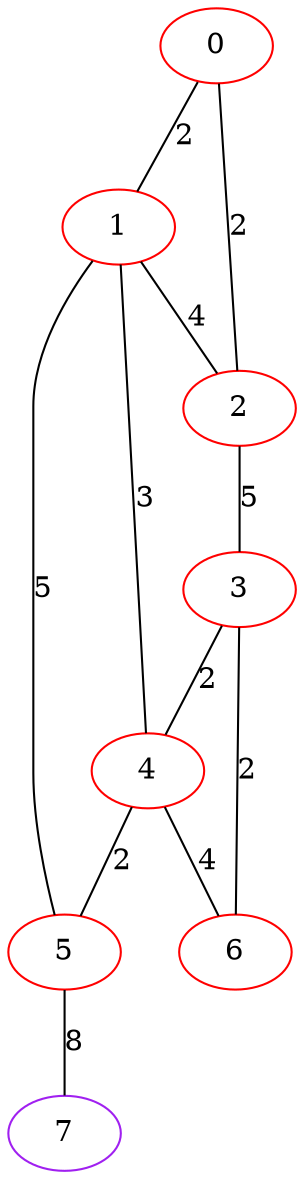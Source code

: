 graph "" {
0 [color=red, weight=1];
1 [color=red, weight=1];
2 [color=red, weight=1];
3 [color=red, weight=1];
4 [color=red, weight=1];
5 [color=red, weight=1];
6 [color=red, weight=1];
7 [color=purple, weight=4];
0 -- 1  [key=0, label=2];
0 -- 2  [key=0, label=2];
1 -- 2  [key=0, label=4];
1 -- 4  [key=0, label=3];
1 -- 5  [key=0, label=5];
2 -- 3  [key=0, label=5];
3 -- 4  [key=0, label=2];
3 -- 6  [key=0, label=2];
4 -- 5  [key=0, label=2];
4 -- 6  [key=0, label=4];
5 -- 7  [key=0, label=8];
}
